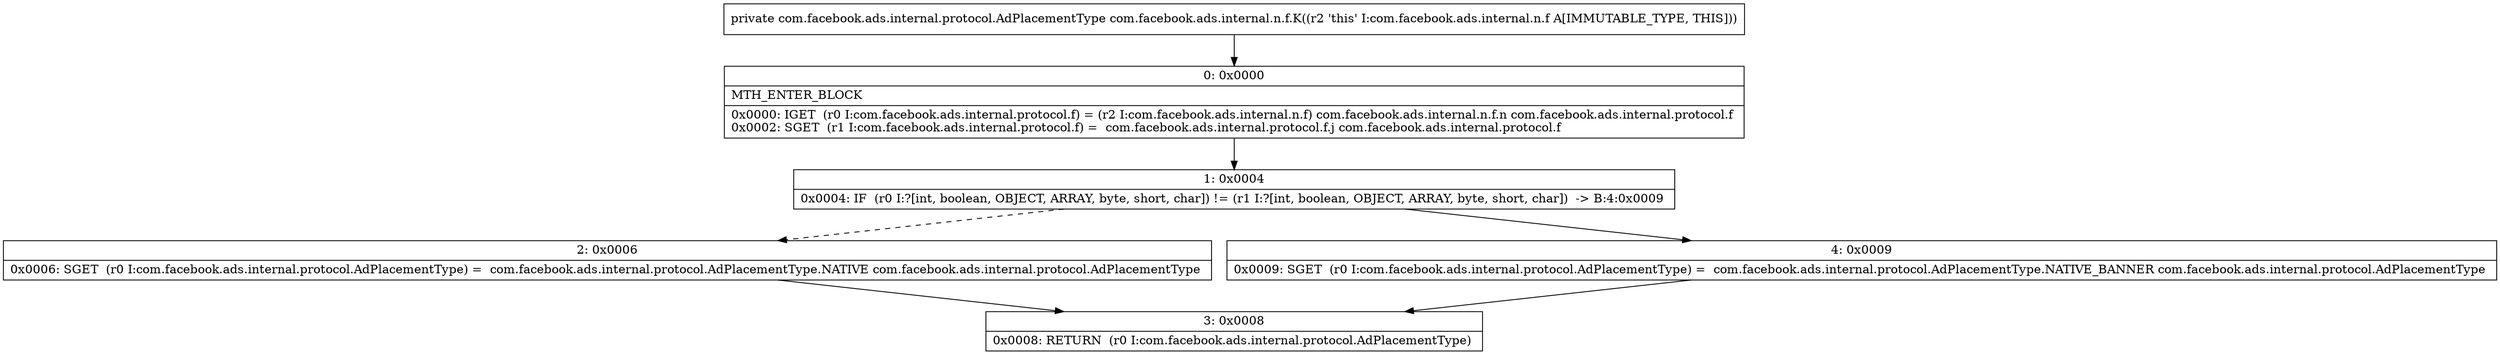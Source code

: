 digraph "CFG forcom.facebook.ads.internal.n.f.K()Lcom\/facebook\/ads\/internal\/protocol\/AdPlacementType;" {
Node_0 [shape=record,label="{0\:\ 0x0000|MTH_ENTER_BLOCK\l|0x0000: IGET  (r0 I:com.facebook.ads.internal.protocol.f) = (r2 I:com.facebook.ads.internal.n.f) com.facebook.ads.internal.n.f.n com.facebook.ads.internal.protocol.f \l0x0002: SGET  (r1 I:com.facebook.ads.internal.protocol.f) =  com.facebook.ads.internal.protocol.f.j com.facebook.ads.internal.protocol.f \l}"];
Node_1 [shape=record,label="{1\:\ 0x0004|0x0004: IF  (r0 I:?[int, boolean, OBJECT, ARRAY, byte, short, char]) != (r1 I:?[int, boolean, OBJECT, ARRAY, byte, short, char])  \-\> B:4:0x0009 \l}"];
Node_2 [shape=record,label="{2\:\ 0x0006|0x0006: SGET  (r0 I:com.facebook.ads.internal.protocol.AdPlacementType) =  com.facebook.ads.internal.protocol.AdPlacementType.NATIVE com.facebook.ads.internal.protocol.AdPlacementType \l}"];
Node_3 [shape=record,label="{3\:\ 0x0008|0x0008: RETURN  (r0 I:com.facebook.ads.internal.protocol.AdPlacementType) \l}"];
Node_4 [shape=record,label="{4\:\ 0x0009|0x0009: SGET  (r0 I:com.facebook.ads.internal.protocol.AdPlacementType) =  com.facebook.ads.internal.protocol.AdPlacementType.NATIVE_BANNER com.facebook.ads.internal.protocol.AdPlacementType \l}"];
MethodNode[shape=record,label="{private com.facebook.ads.internal.protocol.AdPlacementType com.facebook.ads.internal.n.f.K((r2 'this' I:com.facebook.ads.internal.n.f A[IMMUTABLE_TYPE, THIS])) }"];
MethodNode -> Node_0;
Node_0 -> Node_1;
Node_1 -> Node_2[style=dashed];
Node_1 -> Node_4;
Node_2 -> Node_3;
Node_4 -> Node_3;
}

